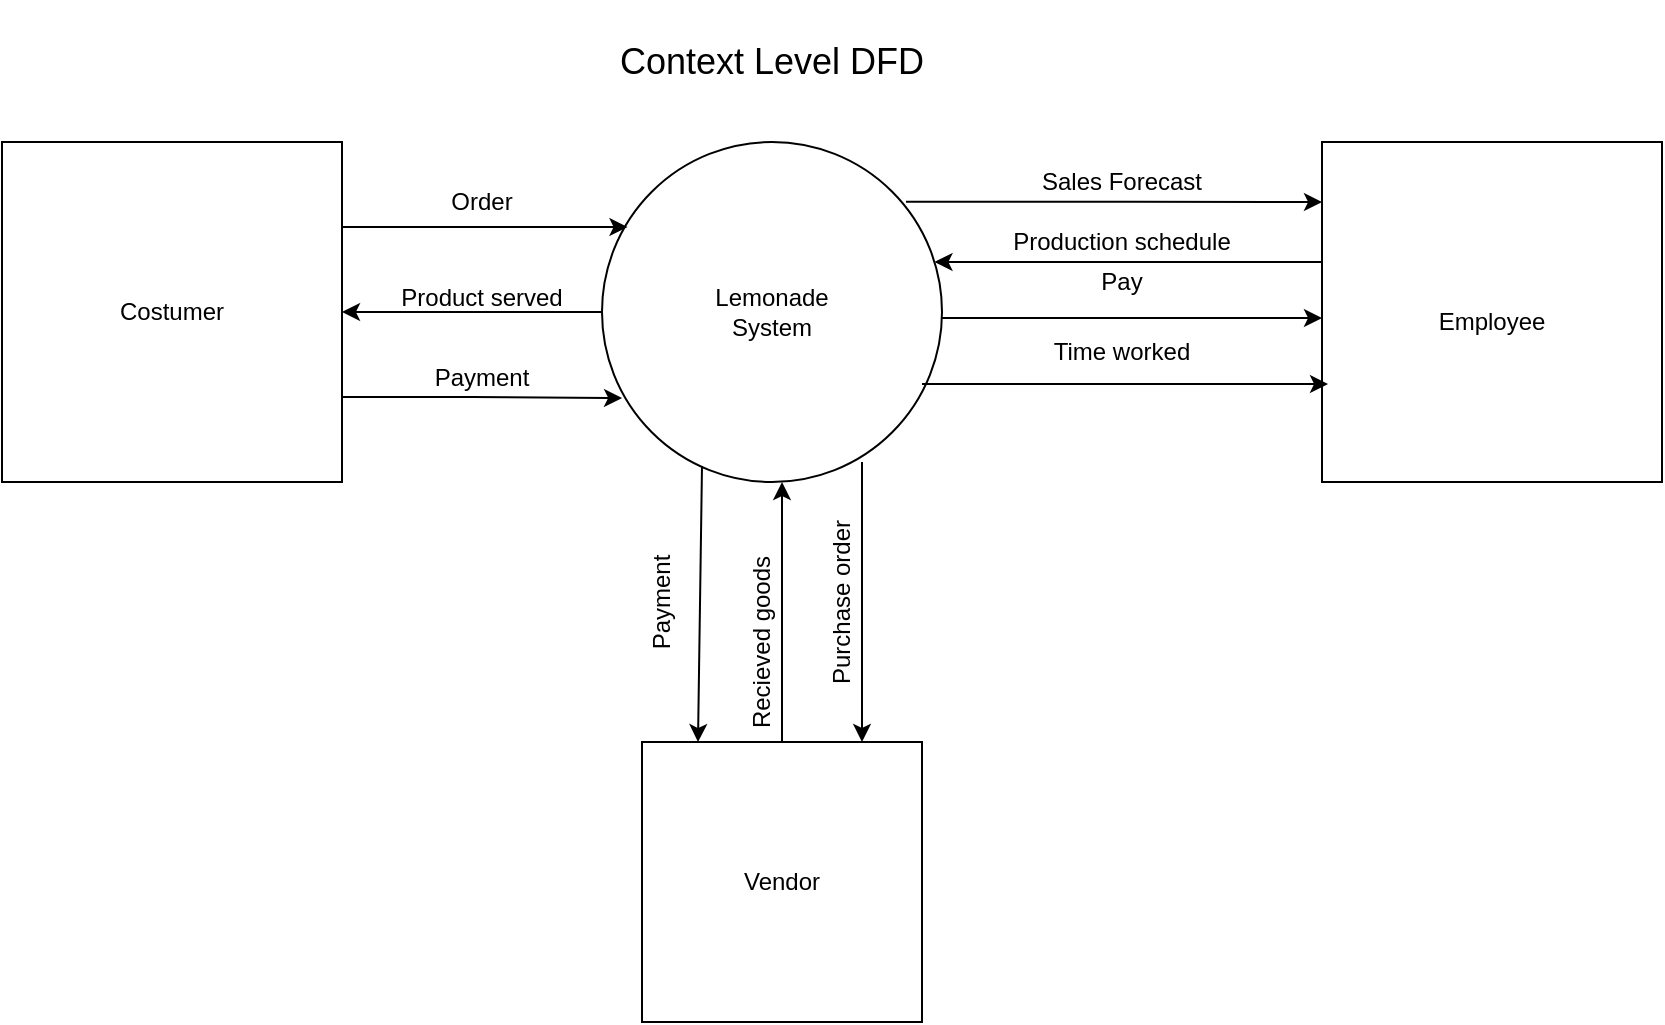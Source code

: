 <mxfile version="12.5.6" type="device"><diagram id="S5FiV0ygFKlGtYeTPbww" name="Page-1"><mxGraphModel dx="2170" dy="467" grid="1" gridSize="10" guides="1" tooltips="1" connect="1" arrows="1" fold="1" page="1" pageScale="1" pageWidth="850" pageHeight="1100" math="0" shadow="0"><root><mxCell id="0"/><mxCell id="1" parent="0"/><mxCell id="6KjYBV3ihkMi5SEkcWH9-19" style="edgeStyle=orthogonalEdgeStyle;rounded=0;orthogonalLoop=1;jettySize=auto;html=1;exitX=0;exitY=0.5;exitDx=0;exitDy=0;" edge="1" parent="1" source="6KjYBV3ihkMi5SEkcWH9-1" target="6KjYBV3ihkMi5SEkcWH9-2"><mxGeometry relative="1" as="geometry"/></mxCell><mxCell id="6KjYBV3ihkMi5SEkcWH9-21" style="edgeStyle=orthogonalEdgeStyle;rounded=0;orthogonalLoop=1;jettySize=auto;html=1;exitX=0.894;exitY=0.176;exitDx=0;exitDy=0;exitPerimeter=0;" edge="1" parent="1" source="6KjYBV3ihkMi5SEkcWH9-1"><mxGeometry relative="1" as="geometry"><mxPoint x="450" y="127" as="sourcePoint"/><mxPoint x="650" y="130" as="targetPoint"/></mxGeometry></mxCell><mxCell id="6KjYBV3ihkMi5SEkcWH9-1" value="" style="ellipse;whiteSpace=wrap;html=1;aspect=fixed;" vertex="1" parent="1"><mxGeometry x="290" y="100" width="170" height="170" as="geometry"/></mxCell><mxCell id="6KjYBV3ihkMi5SEkcWH9-18" style="edgeStyle=orthogonalEdgeStyle;rounded=0;orthogonalLoop=1;jettySize=auto;html=1;exitX=1;exitY=0.25;exitDx=0;exitDy=0;entryX=0.075;entryY=0.25;entryDx=0;entryDy=0;entryPerimeter=0;endArrow=classic;endFill=1;" edge="1" parent="1" source="6KjYBV3ihkMi5SEkcWH9-2" target="6KjYBV3ihkMi5SEkcWH9-1"><mxGeometry relative="1" as="geometry"/></mxCell><mxCell id="6KjYBV3ihkMi5SEkcWH9-20" style="edgeStyle=orthogonalEdgeStyle;rounded=0;orthogonalLoop=1;jettySize=auto;html=1;exitX=1;exitY=0.75;exitDx=0;exitDy=0;endArrow=classic;endFill=1;entryX=0.059;entryY=0.753;entryDx=0;entryDy=0;entryPerimeter=0;" edge="1" parent="1" source="6KjYBV3ihkMi5SEkcWH9-2" target="6KjYBV3ihkMi5SEkcWH9-1"><mxGeometry relative="1" as="geometry"><mxPoint x="355" y="219" as="targetPoint"/></mxGeometry></mxCell><mxCell id="6KjYBV3ihkMi5SEkcWH9-2" value="" style="whiteSpace=wrap;html=1;aspect=fixed;" vertex="1" parent="1"><mxGeometry x="-10" y="100" width="170" height="170" as="geometry"/></mxCell><mxCell id="6KjYBV3ihkMi5SEkcWH9-23" value="" style="edgeStyle=orthogonalEdgeStyle;rounded=0;orthogonalLoop=1;jettySize=auto;html=1;" edge="1" parent="1" source="6KjYBV3ihkMi5SEkcWH9-3" target="6KjYBV3ihkMi5SEkcWH9-1"><mxGeometry relative="1" as="geometry"><mxPoint x="630" y="200" as="targetPoint"/><Array as="points"><mxPoint x="570" y="160"/><mxPoint x="570" y="160"/></Array></mxGeometry></mxCell><mxCell id="6KjYBV3ihkMi5SEkcWH9-3" value="" style="whiteSpace=wrap;html=1;aspect=fixed;" vertex="1" parent="1"><mxGeometry x="650" y="100" width="170" height="170" as="geometry"/></mxCell><mxCell id="6KjYBV3ihkMi5SEkcWH9-4" value="" style="whiteSpace=wrap;html=1;aspect=fixed;" vertex="1" parent="1"><mxGeometry x="310" y="400" width="140" height="140" as="geometry"/></mxCell><mxCell id="6KjYBV3ihkMi5SEkcWH9-9" value="Costumer" style="text;html=1;strokeColor=none;fillColor=none;align=center;verticalAlign=middle;whiteSpace=wrap;rounded=0;" vertex="1" parent="1"><mxGeometry x="55" y="175" width="40" height="20" as="geometry"/></mxCell><mxCell id="6KjYBV3ihkMi5SEkcWH9-10" value="Employee" style="text;html=1;strokeColor=none;fillColor=none;align=center;verticalAlign=middle;whiteSpace=wrap;rounded=0;" vertex="1" parent="1"><mxGeometry x="715" y="180" width="40" height="20" as="geometry"/></mxCell><mxCell id="6KjYBV3ihkMi5SEkcWH9-15" value="" style="endArrow=classic;html=1;exitX=0.5;exitY=0;exitDx=0;exitDy=0;" edge="1" parent="1" source="6KjYBV3ihkMi5SEkcWH9-4"><mxGeometry width="50" height="50" relative="1" as="geometry"><mxPoint x="350" y="330" as="sourcePoint"/><mxPoint x="380" y="270" as="targetPoint"/></mxGeometry></mxCell><mxCell id="6KjYBV3ihkMi5SEkcWH9-16" value="" style="endArrow=classic;html=1;" edge="1" parent="1"><mxGeometry width="50" height="50" relative="1" as="geometry"><mxPoint x="340" y="262" as="sourcePoint"/><mxPoint x="338" y="400" as="targetPoint"/></mxGeometry></mxCell><mxCell id="6KjYBV3ihkMi5SEkcWH9-17" value="" style="endArrow=classic;html=1;entryX=0.75;entryY=0;entryDx=0;entryDy=0;" edge="1" parent="1"><mxGeometry width="50" height="50" relative="1" as="geometry"><mxPoint x="420" y="260" as="sourcePoint"/><mxPoint x="420" y="400" as="targetPoint"/></mxGeometry></mxCell><mxCell id="6KjYBV3ihkMi5SEkcWH9-25" value="Lemonade System" style="text;html=1;strokeColor=none;fillColor=none;align=center;verticalAlign=middle;whiteSpace=wrap;rounded=0;" vertex="1" parent="1"><mxGeometry x="355" y="175" width="40" height="20" as="geometry"/></mxCell><mxCell id="6KjYBV3ihkMi5SEkcWH9-27" value="" style="endArrow=classic;html=1;" edge="1" parent="1"><mxGeometry width="50" height="50" relative="1" as="geometry"><mxPoint x="460" y="188" as="sourcePoint"/><mxPoint x="650" y="188" as="targetPoint"/></mxGeometry></mxCell><mxCell id="6KjYBV3ihkMi5SEkcWH9-28" value="Vendor" style="text;html=1;strokeColor=none;fillColor=none;align=center;verticalAlign=middle;whiteSpace=wrap;rounded=0;" vertex="1" parent="1"><mxGeometry x="360" y="460" width="40" height="20" as="geometry"/></mxCell><mxCell id="6KjYBV3ihkMi5SEkcWH9-29" value="Order" style="text;html=1;strokeColor=none;fillColor=none;align=center;verticalAlign=middle;whiteSpace=wrap;rounded=0;" vertex="1" parent="1"><mxGeometry x="210" y="120" width="40" height="20" as="geometry"/></mxCell><mxCell id="6KjYBV3ihkMi5SEkcWH9-30" value="Product served" style="text;html=1;strokeColor=none;fillColor=none;align=center;verticalAlign=middle;whiteSpace=wrap;rounded=0;" vertex="1" parent="1"><mxGeometry x="185" y="168" width="90" height="20" as="geometry"/></mxCell><mxCell id="6KjYBV3ihkMi5SEkcWH9-31" value="Payment" style="text;html=1;strokeColor=none;fillColor=none;align=center;verticalAlign=middle;whiteSpace=wrap;rounded=0;" vertex="1" parent="1"><mxGeometry x="210" y="208" width="40" height="20" as="geometry"/></mxCell><mxCell id="6KjYBV3ihkMi5SEkcWH9-35" value="Sales Forecast" style="text;html=1;strokeColor=none;fillColor=none;align=center;verticalAlign=middle;whiteSpace=wrap;rounded=0;" vertex="1" parent="1"><mxGeometry x="470" y="110" width="160" height="20" as="geometry"/></mxCell><mxCell id="6KjYBV3ihkMi5SEkcWH9-39" value="Production schedule" style="text;html=1;strokeColor=none;fillColor=none;align=center;verticalAlign=middle;whiteSpace=wrap;rounded=0;" vertex="1" parent="1"><mxGeometry x="470" y="140" width="160" height="20" as="geometry"/></mxCell><mxCell id="6KjYBV3ihkMi5SEkcWH9-44" value="Pay" style="text;html=1;strokeColor=none;fillColor=none;align=center;verticalAlign=middle;whiteSpace=wrap;rounded=0;" vertex="1" parent="1"><mxGeometry x="530" y="160" width="40" height="20" as="geometry"/></mxCell><mxCell id="6KjYBV3ihkMi5SEkcWH9-45" value="Time worked" style="text;html=1;strokeColor=none;fillColor=none;align=center;verticalAlign=middle;whiteSpace=wrap;rounded=0;" vertex="1" parent="1"><mxGeometry x="505" y="195" width="90" height="20" as="geometry"/></mxCell><mxCell id="6KjYBV3ihkMi5SEkcWH9-55" style="edgeStyle=orthogonalEdgeStyle;rounded=0;orthogonalLoop=1;jettySize=auto;html=1;" edge="1" parent="1"><mxGeometry relative="1" as="geometry"><mxPoint x="450" y="221" as="sourcePoint"/><mxPoint x="653.01" y="221" as="targetPoint"/><Array as="points"><mxPoint x="599" y="221"/><mxPoint x="599" y="221"/></Array></mxGeometry></mxCell><mxCell id="6KjYBV3ihkMi5SEkcWH9-56" value="Payment" style="text;html=1;strokeColor=none;fillColor=none;align=center;verticalAlign=middle;whiteSpace=wrap;rounded=0;rotation=-90;" vertex="1" parent="1"><mxGeometry x="300" y="320" width="40" height="20" as="geometry"/></mxCell><mxCell id="6KjYBV3ihkMi5SEkcWH9-57" value="Recieved goods" style="text;html=1;strokeColor=none;fillColor=none;align=center;verticalAlign=middle;whiteSpace=wrap;rounded=0;rotation=-90;" vertex="1" parent="1"><mxGeometry x="310" y="340" width="120" height="20" as="geometry"/></mxCell><mxCell id="6KjYBV3ihkMi5SEkcWH9-58" value="Purchase order" style="text;html=1;strokeColor=none;fillColor=none;align=center;verticalAlign=middle;whiteSpace=wrap;rounded=0;rotation=-90;" vertex="1" parent="1"><mxGeometry x="340" y="320" width="140" height="20" as="geometry"/></mxCell><mxCell id="6KjYBV3ihkMi5SEkcWH9-59" value="&lt;p style=&quot;line-height: 300%&quot;&gt;&lt;font style=&quot;font-size: 18px&quot;&gt;Context Level DFD&lt;/font&gt;&lt;/p&gt;" style="text;html=1;strokeColor=none;fillColor=none;align=center;verticalAlign=middle;whiteSpace=wrap;rounded=0;" vertex="1" parent="1"><mxGeometry x="260" y="50" width="230" height="20" as="geometry"/></mxCell></root></mxGraphModel></diagram></mxfile>